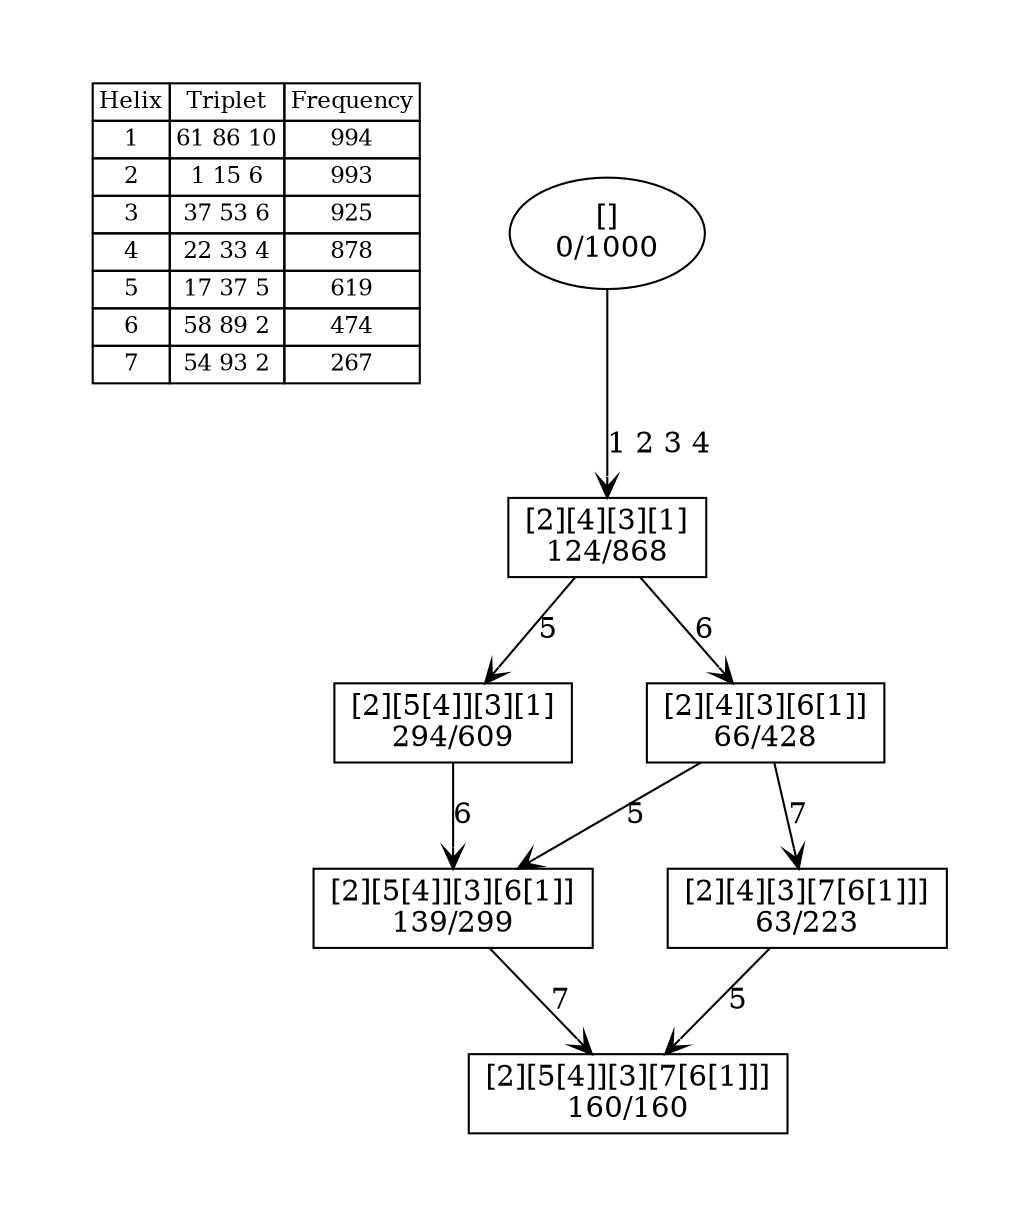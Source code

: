 digraph G {
	pad = 0.5;
	nodesep = 0.5;
"legend" [label = < <table border="0" cellborder="1" cellspacing="0"><tr><td>Helix</td><td>Triplet</td><td>Frequency</td></tr>
<tr><td>1</td><td>61 86 10</td><td>994</td></tr>
<tr><td>2</td><td>1 15 6</td><td>993</td></tr>
<tr><td>3</td><td>37 53 6</td><td>925</td></tr>
<tr><td>4</td><td>22 33 4</td><td>878</td></tr>
<tr><td>5</td><td>17 37 5</td><td>619</td></tr>
<tr><td>6</td><td>58 89 2</td><td>474</td></tr>
<tr><td>7</td><td>54 93 2</td><td>267</td></tr>
</table>>, shape = plaintext, fontsize=11];
"1 2 3 4 5 " [shape = box];
"1 2 3 4 5 6 7 " [shape = box];
"1 2 3 4 5 6 " [shape = box];
"1 2 3 4 " [shape = box];
"1 2 3 4 6 " [shape = box];
"1 2 3 4 6 7 " [shape = box];
"1 2 3 4 5 " [label = "[2][5[4]][3][1]\n294/609"];
"1 2 3 4 5 6 7 " [label = "[2][5[4]][3][7[6[1]]]\n160/160"];
"1 2 3 4 5 6 " [label = "[2][5[4]][3][6[1]]\n139/299"];
"1 2 3 4 " [label = "[2][4][3][1]\n124/868"];
"1 2 3 4 6 " [label = "[2][4][3][6[1]]\n66/428"];
"1 2 3 4 6 7 " [label = "[2][4][3][7[6[1]]]\n63/223"];
"" [label = "[]\n0/1000"];
"1 2 3 4 5 " -> "1 2 3 4 5 6 " [label = "6 ", arrowhead = vee];
"1 2 3 4 5 6 " -> "1 2 3 4 5 6 7 " [label = "7 ", arrowhead = vee];
"1 2 3 4 " -> "1 2 3 4 5 " [label = "5 ", arrowhead = vee];
"1 2 3 4 " -> "1 2 3 4 6 " [label = "6 ", arrowhead = vee];
"1 2 3 4 6 " -> "1 2 3 4 5 6 " [label = "5 ", arrowhead = vee];
"1 2 3 4 6 " -> "1 2 3 4 6 7 " [label = "7 ", arrowhead = vee];
"1 2 3 4 6 7 " -> "1 2 3 4 5 6 7 " [label = "5 ", arrowhead = vee];
"" -> "1 2 3 4 " [label = "1 2 3 4 ", arrowhead = vee];
}